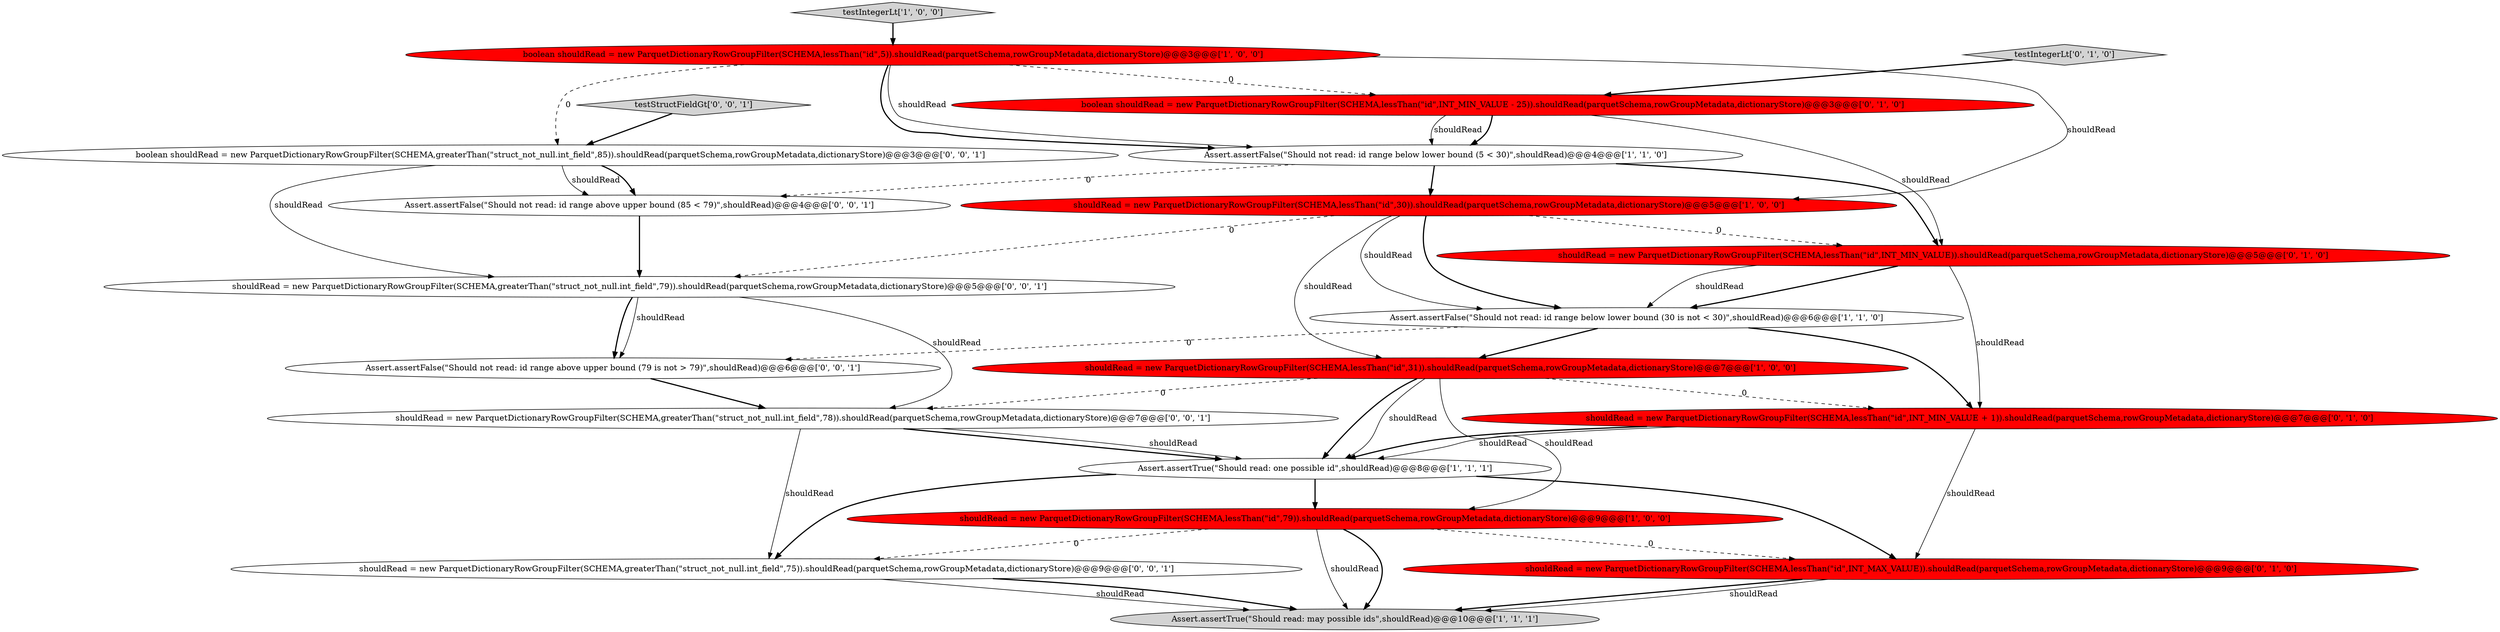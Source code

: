 digraph {
16 [style = filled, label = "Assert.assertFalse(\"Should not read: id range above upper bound (85 < 79)\",shouldRead)@@@4@@@['0', '0', '1']", fillcolor = white, shape = ellipse image = "AAA0AAABBB3BBB"];
5 [style = filled, label = "shouldRead = new ParquetDictionaryRowGroupFilter(SCHEMA,lessThan(\"id\",31)).shouldRead(parquetSchema,rowGroupMetadata,dictionaryStore)@@@7@@@['1', '0', '0']", fillcolor = red, shape = ellipse image = "AAA1AAABBB1BBB"];
7 [style = filled, label = "boolean shouldRead = new ParquetDictionaryRowGroupFilter(SCHEMA,lessThan(\"id\",5)).shouldRead(parquetSchema,rowGroupMetadata,dictionaryStore)@@@3@@@['1', '0', '0']", fillcolor = red, shape = ellipse image = "AAA1AAABBB1BBB"];
0 [style = filled, label = "testIntegerLt['1', '0', '0']", fillcolor = lightgray, shape = diamond image = "AAA0AAABBB1BBB"];
13 [style = filled, label = "shouldRead = new ParquetDictionaryRowGroupFilter(SCHEMA,lessThan(\"id\",INT_MIN_VALUE + 1)).shouldRead(parquetSchema,rowGroupMetadata,dictionaryStore)@@@7@@@['0', '1', '0']", fillcolor = red, shape = ellipse image = "AAA1AAABBB2BBB"];
11 [style = filled, label = "testIntegerLt['0', '1', '0']", fillcolor = lightgray, shape = diamond image = "AAA0AAABBB2BBB"];
15 [style = filled, label = "shouldRead = new ParquetDictionaryRowGroupFilter(SCHEMA,greaterThan(\"struct_not_null.int_field\",78)).shouldRead(parquetSchema,rowGroupMetadata,dictionaryStore)@@@7@@@['0', '0', '1']", fillcolor = white, shape = ellipse image = "AAA0AAABBB3BBB"];
12 [style = filled, label = "boolean shouldRead = new ParquetDictionaryRowGroupFilter(SCHEMA,lessThan(\"id\",INT_MIN_VALUE - 25)).shouldRead(parquetSchema,rowGroupMetadata,dictionaryStore)@@@3@@@['0', '1', '0']", fillcolor = red, shape = ellipse image = "AAA1AAABBB2BBB"];
2 [style = filled, label = "Assert.assertFalse(\"Should not read: id range below lower bound (30 is not < 30)\",shouldRead)@@@6@@@['1', '1', '0']", fillcolor = white, shape = ellipse image = "AAA0AAABBB1BBB"];
8 [style = filled, label = "Assert.assertTrue(\"Should read: may possible ids\",shouldRead)@@@10@@@['1', '1', '1']", fillcolor = lightgray, shape = ellipse image = "AAA0AAABBB1BBB"];
17 [style = filled, label = "shouldRead = new ParquetDictionaryRowGroupFilter(SCHEMA,greaterThan(\"struct_not_null.int_field\",79)).shouldRead(parquetSchema,rowGroupMetadata,dictionaryStore)@@@5@@@['0', '0', '1']", fillcolor = white, shape = ellipse image = "AAA0AAABBB3BBB"];
3 [style = filled, label = "shouldRead = new ParquetDictionaryRowGroupFilter(SCHEMA,lessThan(\"id\",79)).shouldRead(parquetSchema,rowGroupMetadata,dictionaryStore)@@@9@@@['1', '0', '0']", fillcolor = red, shape = ellipse image = "AAA1AAABBB1BBB"];
20 [style = filled, label = "testStructFieldGt['0', '0', '1']", fillcolor = lightgray, shape = diamond image = "AAA0AAABBB3BBB"];
4 [style = filled, label = "Assert.assertFalse(\"Should not read: id range below lower bound (5 < 30)\",shouldRead)@@@4@@@['1', '1', '0']", fillcolor = white, shape = ellipse image = "AAA0AAABBB1BBB"];
1 [style = filled, label = "shouldRead = new ParquetDictionaryRowGroupFilter(SCHEMA,lessThan(\"id\",30)).shouldRead(parquetSchema,rowGroupMetadata,dictionaryStore)@@@5@@@['1', '0', '0']", fillcolor = red, shape = ellipse image = "AAA1AAABBB1BBB"];
10 [style = filled, label = "shouldRead = new ParquetDictionaryRowGroupFilter(SCHEMA,lessThan(\"id\",INT_MAX_VALUE)).shouldRead(parquetSchema,rowGroupMetadata,dictionaryStore)@@@9@@@['0', '1', '0']", fillcolor = red, shape = ellipse image = "AAA1AAABBB2BBB"];
9 [style = filled, label = "shouldRead = new ParquetDictionaryRowGroupFilter(SCHEMA,lessThan(\"id\",INT_MIN_VALUE)).shouldRead(parquetSchema,rowGroupMetadata,dictionaryStore)@@@5@@@['0', '1', '0']", fillcolor = red, shape = ellipse image = "AAA1AAABBB2BBB"];
14 [style = filled, label = "shouldRead = new ParquetDictionaryRowGroupFilter(SCHEMA,greaterThan(\"struct_not_null.int_field\",75)).shouldRead(parquetSchema,rowGroupMetadata,dictionaryStore)@@@9@@@['0', '0', '1']", fillcolor = white, shape = ellipse image = "AAA0AAABBB3BBB"];
18 [style = filled, label = "boolean shouldRead = new ParquetDictionaryRowGroupFilter(SCHEMA,greaterThan(\"struct_not_null.int_field\",85)).shouldRead(parquetSchema,rowGroupMetadata,dictionaryStore)@@@3@@@['0', '0', '1']", fillcolor = white, shape = ellipse image = "AAA0AAABBB3BBB"];
19 [style = filled, label = "Assert.assertFalse(\"Should not read: id range above upper bound (79 is not > 79)\",shouldRead)@@@6@@@['0', '0', '1']", fillcolor = white, shape = ellipse image = "AAA0AAABBB3BBB"];
6 [style = filled, label = "Assert.assertTrue(\"Should read: one possible id\",shouldRead)@@@8@@@['1', '1', '1']", fillcolor = white, shape = ellipse image = "AAA0AAABBB1BBB"];
5->13 [style = dashed, label="0"];
4->9 [style = bold, label=""];
6->3 [style = bold, label=""];
13->6 [style = solid, label="shouldRead"];
1->5 [style = solid, label="shouldRead"];
2->19 [style = dashed, label="0"];
4->16 [style = dashed, label="0"];
15->14 [style = solid, label="shouldRead"];
7->18 [style = dashed, label="0"];
9->2 [style = bold, label=""];
5->6 [style = solid, label="shouldRead"];
7->4 [style = solid, label="shouldRead"];
1->9 [style = dashed, label="0"];
18->16 [style = solid, label="shouldRead"];
11->12 [style = bold, label=""];
15->6 [style = bold, label=""];
7->4 [style = bold, label=""];
16->17 [style = bold, label=""];
13->10 [style = solid, label="shouldRead"];
3->8 [style = solid, label="shouldRead"];
17->19 [style = bold, label=""];
0->7 [style = bold, label=""];
2->13 [style = bold, label=""];
6->14 [style = bold, label=""];
17->19 [style = solid, label="shouldRead"];
20->18 [style = bold, label=""];
18->17 [style = solid, label="shouldRead"];
1->17 [style = dashed, label="0"];
5->6 [style = bold, label=""];
10->8 [style = bold, label=""];
12->4 [style = bold, label=""];
5->3 [style = solid, label="shouldRead"];
3->8 [style = bold, label=""];
6->10 [style = bold, label=""];
7->1 [style = solid, label="shouldRead"];
14->8 [style = solid, label="shouldRead"];
9->2 [style = solid, label="shouldRead"];
7->12 [style = dashed, label="0"];
1->2 [style = solid, label="shouldRead"];
12->9 [style = solid, label="shouldRead"];
4->1 [style = bold, label=""];
1->2 [style = bold, label=""];
14->8 [style = bold, label=""];
3->10 [style = dashed, label="0"];
13->6 [style = bold, label=""];
19->15 [style = bold, label=""];
3->14 [style = dashed, label="0"];
12->4 [style = solid, label="shouldRead"];
5->15 [style = dashed, label="0"];
17->15 [style = solid, label="shouldRead"];
9->13 [style = solid, label="shouldRead"];
10->8 [style = solid, label="shouldRead"];
2->5 [style = bold, label=""];
15->6 [style = solid, label="shouldRead"];
18->16 [style = bold, label=""];
}
